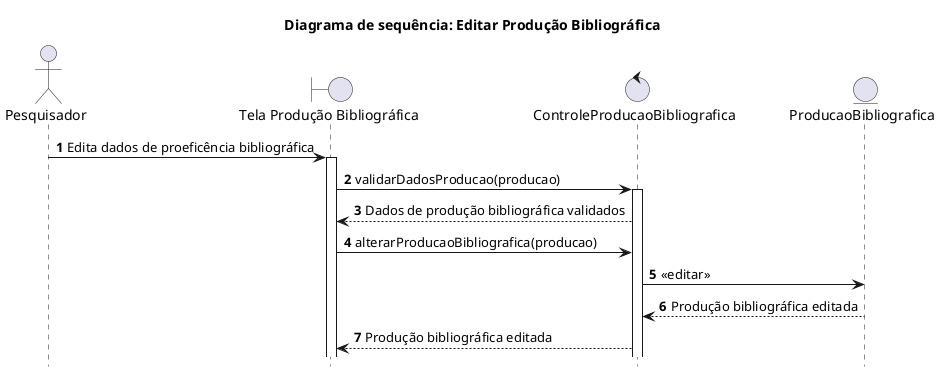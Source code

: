 @startuml DiagramaEditarProducao
title "Diagrama de sequência: Editar Produção Bibliográfica"
hide footbox

actor "Pesquisador" as Pesquisador
boundary "Tela Produção Bibliográfica" as UIEditarProducaoBibliografica
control "ControleProducaoBibliografica" as ControleProducaoBibliografica
entity "ProducaoBibliografica" as ProducaoBibliografica

autonumber
Pesquisador -> UIEditarProducaoBibliografica++: Edita dados de proeficência bibliográfica
UIEditarProducaoBibliografica -> ControleProducaoBibliografica++: validarDadosProducao(producao)
ControleProducaoBibliografica --> UIEditarProducaoBibliografica: Dados de produção bibliográfica validados
UIEditarProducaoBibliografica -> ControleProducaoBibliografica: alterarProducaoBibliografica(producao)
ControleProducaoBibliografica -> ProducaoBibliografica: <<editar>>
ProducaoBibliografica --> ControleProducaoBibliografica: Produção bibliográfica editada
ControleProducaoBibliografica --> UIEditarProducaoBibliografica: Produção bibliográfica editada
autonumber stop
@enduml
